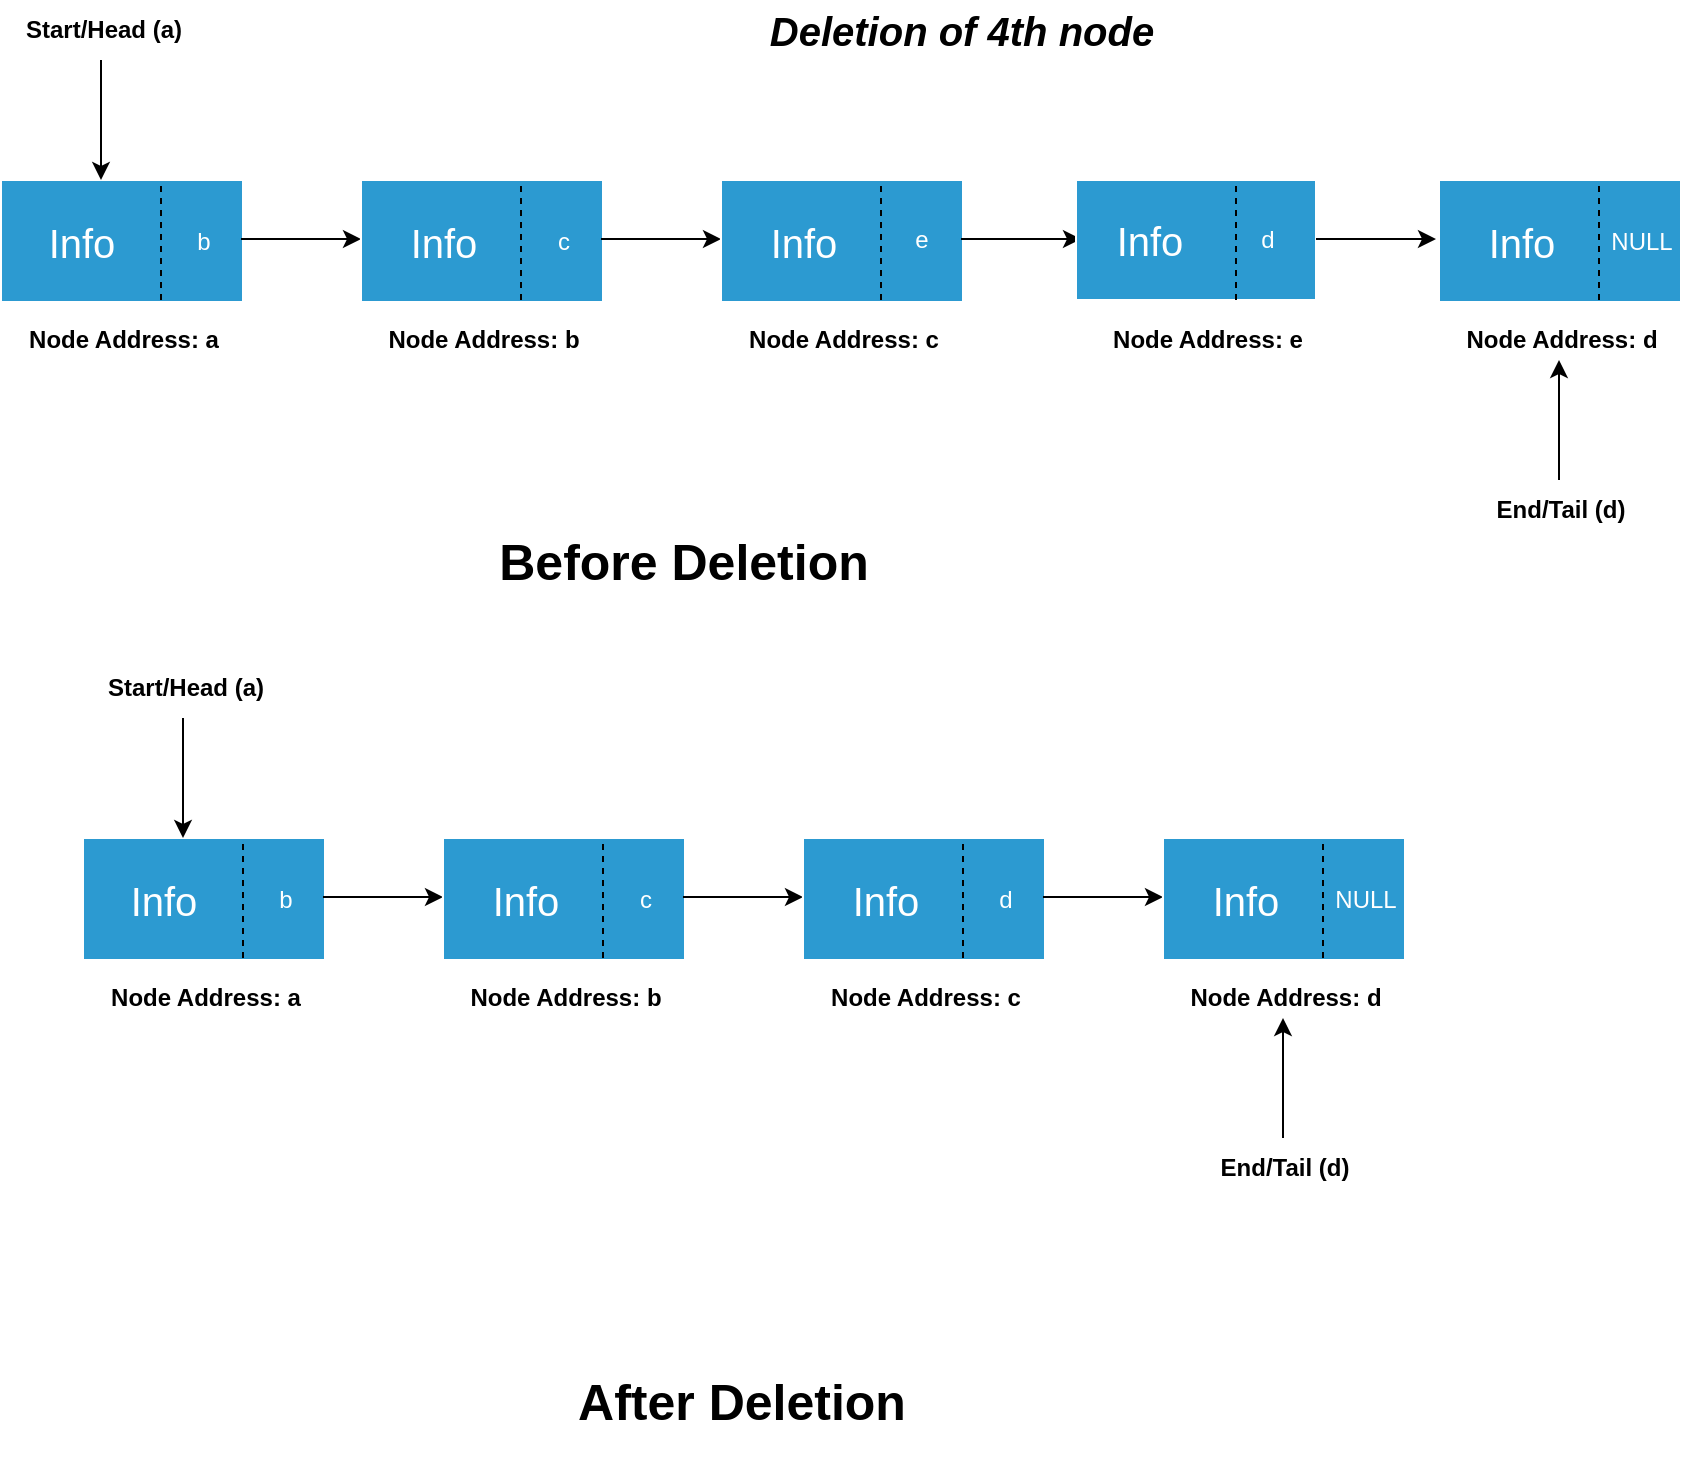 <mxfile version="10.8.2" type="device"><diagram id="b0bjaMOpjdLnvXChYn6H" name="Page-1"><mxGraphModel dx="840" dy="415" grid="1" gridSize="10" guides="1" tooltips="1" connect="1" arrows="1" fold="1" page="1" pageScale="1" pageWidth="1169" pageHeight="1654" math="0" shadow="0"><root><mxCell id="0"/><mxCell id="1" parent="0"/><mxCell id="cm114596nSEJLQEr1XQZ-1" value="" style="rounded=0;whiteSpace=wrap;html=1;fillColor=#2C9AD1;strokeColor=#FFFFFF;" vertex="1" parent="1"><mxGeometry x="70.5" y="479" width="121" height="61" as="geometry"/></mxCell><mxCell id="cm114596nSEJLQEr1XQZ-2" value="" style="endArrow=classic;html=1;" edge="1" parent="1"><mxGeometry width="50" height="50" relative="1" as="geometry"><mxPoint x="190.5" y="508.5" as="sourcePoint"/><mxPoint x="250.5" y="508.5" as="targetPoint"/><Array as="points"/></mxGeometry></mxCell><mxCell id="cm114596nSEJLQEr1XQZ-3" value="" style="endArrow=none;dashed=1;html=1;" edge="1" parent="1"><mxGeometry width="50" height="50" relative="1" as="geometry"><mxPoint x="150.5" y="539" as="sourcePoint"/><mxPoint x="150.5" y="479" as="targetPoint"/></mxGeometry></mxCell><mxCell id="cm114596nSEJLQEr1XQZ-4" value="" style="rounded=0;whiteSpace=wrap;html=1;fillColor=#2C9AD1;strokeColor=#FFFFFF;" vertex="1" parent="1"><mxGeometry x="250.5" y="479" width="121" height="61" as="geometry"/></mxCell><mxCell id="cm114596nSEJLQEr1XQZ-5" value="" style="endArrow=classic;html=1;" edge="1" parent="1"><mxGeometry width="50" height="50" relative="1" as="geometry"><mxPoint x="370.5" y="508.5" as="sourcePoint"/><mxPoint x="430.5" y="508.5" as="targetPoint"/><Array as="points"/></mxGeometry></mxCell><mxCell id="cm114596nSEJLQEr1XQZ-6" value="" style="endArrow=none;dashed=1;html=1;" edge="1" parent="1"><mxGeometry width="50" height="50" relative="1" as="geometry"><mxPoint x="330.5" y="539" as="sourcePoint"/><mxPoint x="330.5" y="479" as="targetPoint"/></mxGeometry></mxCell><mxCell id="cm114596nSEJLQEr1XQZ-7" value="" style="rounded=0;whiteSpace=wrap;html=1;fillColor=#2C9AD1;strokeColor=#FFFFFF;" vertex="1" parent="1"><mxGeometry x="430.5" y="479" width="121" height="61" as="geometry"/></mxCell><mxCell id="cm114596nSEJLQEr1XQZ-8" value="" style="endArrow=classic;html=1;" edge="1" parent="1"><mxGeometry width="50" height="50" relative="1" as="geometry"><mxPoint x="550.5" y="508.5" as="sourcePoint"/><mxPoint x="610.5" y="508.5" as="targetPoint"/><Array as="points"/></mxGeometry></mxCell><mxCell id="cm114596nSEJLQEr1XQZ-9" value="" style="endArrow=none;dashed=1;html=1;" edge="1" parent="1"><mxGeometry width="50" height="50" relative="1" as="geometry"><mxPoint x="510.5" y="539" as="sourcePoint"/><mxPoint x="510.5" y="479" as="targetPoint"/></mxGeometry></mxCell><mxCell id="cm114596nSEJLQEr1XQZ-10" value="" style="rounded=0;whiteSpace=wrap;html=1;fillColor=#2C9AD1;strokeColor=#FFFFFF;" vertex="1" parent="1"><mxGeometry x="610.5" y="479" width="121" height="61" as="geometry"/></mxCell><mxCell id="cm114596nSEJLQEr1XQZ-11" value="" style="endArrow=none;dashed=1;html=1;" edge="1" parent="1"><mxGeometry width="50" height="50" relative="1" as="geometry"><mxPoint x="690.5" y="539" as="sourcePoint"/><mxPoint x="690.5" y="479" as="targetPoint"/></mxGeometry></mxCell><mxCell id="cm114596nSEJLQEr1XQZ-12" value="" style="endArrow=classic;html=1;" edge="1" parent="1"><mxGeometry width="50" height="50" relative="1" as="geometry"><mxPoint x="120.5" y="419" as="sourcePoint"/><mxPoint x="120.5" y="479" as="targetPoint"/></mxGeometry></mxCell><mxCell id="cm114596nSEJLQEr1XQZ-13" value="Start/Head (a)" style="text;html=1;strokeColor=none;fillColor=none;align=center;verticalAlign=middle;whiteSpace=wrap;rounded=0;fontStyle=1" vertex="1" parent="1"><mxGeometry x="71.5" y="389" width="100" height="30" as="geometry"/></mxCell><mxCell id="cm114596nSEJLQEr1XQZ-14" value="&lt;b&gt;End/Tail (d)&lt;/b&gt;" style="text;html=1;strokeColor=none;fillColor=none;align=center;verticalAlign=middle;whiteSpace=wrap;rounded=0;" vertex="1" parent="1"><mxGeometry x="628.5" y="629" width="85" height="30" as="geometry"/></mxCell><mxCell id="cm114596nSEJLQEr1XQZ-15" value="NULL" style="text;html=1;strokeColor=none;fillColor=none;align=center;verticalAlign=middle;whiteSpace=wrap;rounded=0;fontColor=#FFFFFF;" vertex="1" parent="1"><mxGeometry x="691.5" y="500" width="40" height="20" as="geometry"/></mxCell><object label="Node Address: a" id="cm114596nSEJLQEr1XQZ-16"><mxCell style="text;html=1;strokeColor=none;fillColor=none;align=center;verticalAlign=middle;whiteSpace=wrap;rounded=0;fontStyle=1" vertex="1" parent="1"><mxGeometry x="76.5" y="549" width="110" height="20" as="geometry"/></mxCell></object><object label="Node Address: b" id="cm114596nSEJLQEr1XQZ-17"><mxCell style="text;html=1;strokeColor=none;fillColor=none;align=center;verticalAlign=middle;whiteSpace=wrap;rounded=0;fontStyle=1" vertex="1" parent="1"><mxGeometry x="256.5" y="549" width="110" height="20" as="geometry"/></mxCell></object><object label="Node Address: c" id="cm114596nSEJLQEr1XQZ-18"><mxCell style="text;html=1;strokeColor=none;fillColor=none;align=center;verticalAlign=middle;whiteSpace=wrap;rounded=0;fontStyle=1" vertex="1" parent="1"><mxGeometry x="436.5" y="549" width="110" height="20" as="geometry"/></mxCell></object><object label="Node Address: d" id="cm114596nSEJLQEr1XQZ-19"><mxCell style="text;html=1;strokeColor=none;fillColor=none;align=center;verticalAlign=middle;whiteSpace=wrap;rounded=0;fontStyle=1" vertex="1" parent="1"><mxGeometry x="616.5" y="549" width="110" height="20" as="geometry"/></mxCell></object><mxCell id="cm114596nSEJLQEr1XQZ-20" value="" style="endArrow=classic;html=1;" edge="1" parent="1"><mxGeometry width="50" height="50" relative="1" as="geometry"><mxPoint x="670.5" y="629" as="sourcePoint"/><mxPoint x="670.5" y="569" as="targetPoint"/></mxGeometry></mxCell><mxCell id="cm114596nSEJLQEr1XQZ-21" value="b" style="text;html=1;strokeColor=none;fillColor=none;align=center;verticalAlign=middle;whiteSpace=wrap;rounded=0;fontColor=#FFFFFF;" vertex="1" parent="1"><mxGeometry x="151.5" y="499.5" width="40" height="20" as="geometry"/></mxCell><mxCell id="cm114596nSEJLQEr1XQZ-22" value="c" style="text;html=1;strokeColor=none;fillColor=none;align=center;verticalAlign=middle;whiteSpace=wrap;rounded=0;fontColor=#FFFFFF;" vertex="1" parent="1"><mxGeometry x="331.5" y="499.5" width="40" height="20" as="geometry"/></mxCell><mxCell id="cm114596nSEJLQEr1XQZ-23" value="d" style="text;html=1;strokeColor=none;fillColor=none;align=center;verticalAlign=middle;whiteSpace=wrap;rounded=0;fontColor=#FFFFFF;" vertex="1" parent="1"><mxGeometry x="511.5" y="499.5" width="40" height="20" as="geometry"/></mxCell><mxCell id="cm114596nSEJLQEr1XQZ-24" value="Info" style="text;html=1;strokeColor=none;fillColor=none;align=center;verticalAlign=middle;whiteSpace=wrap;rounded=0;fontSize=20;fontColor=#FFFFFF;" vertex="1" parent="1"><mxGeometry x="90.5" y="499.5" width="40" height="20" as="geometry"/></mxCell><mxCell id="cm114596nSEJLQEr1XQZ-25" value="Info" style="text;html=1;strokeColor=none;fillColor=none;align=center;verticalAlign=middle;whiteSpace=wrap;rounded=0;fontSize=20;fontColor=#FFFFFF;" vertex="1" parent="1"><mxGeometry x="271.5" y="500" width="40" height="20" as="geometry"/></mxCell><mxCell id="cm114596nSEJLQEr1XQZ-26" value="Info" style="text;html=1;strokeColor=none;fillColor=none;align=center;verticalAlign=middle;whiteSpace=wrap;rounded=0;fontSize=20;fontColor=#FFFFFF;" vertex="1" parent="1"><mxGeometry x="451.5" y="500" width="40" height="20" as="geometry"/></mxCell><mxCell id="cm114596nSEJLQEr1XQZ-27" value="Info" style="text;html=1;strokeColor=none;fillColor=none;align=center;verticalAlign=middle;whiteSpace=wrap;rounded=0;fontSize=20;fontColor=#FFFFFF;" vertex="1" parent="1"><mxGeometry x="631.5" y="500" width="40" height="20" as="geometry"/></mxCell><mxCell id="cm114596nSEJLQEr1XQZ-28" value="" style="rounded=0;whiteSpace=wrap;html=1;fillColor=#2C9AD1;strokeColor=#FFFFFF;" vertex="1" parent="1"><mxGeometry x="29.5" y="150" width="121" height="61" as="geometry"/></mxCell><mxCell id="cm114596nSEJLQEr1XQZ-29" value="" style="endArrow=classic;html=1;" edge="1" parent="1"><mxGeometry width="50" height="50" relative="1" as="geometry"><mxPoint x="149.5" y="179.5" as="sourcePoint"/><mxPoint x="209.5" y="179.5" as="targetPoint"/><Array as="points"/></mxGeometry></mxCell><mxCell id="cm114596nSEJLQEr1XQZ-30" value="" style="endArrow=none;dashed=1;html=1;" edge="1" parent="1"><mxGeometry width="50" height="50" relative="1" as="geometry"><mxPoint x="109.5" y="210" as="sourcePoint"/><mxPoint x="109.5" y="150" as="targetPoint"/></mxGeometry></mxCell><mxCell id="cm114596nSEJLQEr1XQZ-31" value="" style="rounded=0;whiteSpace=wrap;html=1;fillColor=#2C9AD1;strokeColor=#FFFFFF;" vertex="1" parent="1"><mxGeometry x="209.5" y="150" width="121" height="61" as="geometry"/></mxCell><mxCell id="cm114596nSEJLQEr1XQZ-32" value="" style="endArrow=classic;html=1;" edge="1" parent="1"><mxGeometry width="50" height="50" relative="1" as="geometry"><mxPoint x="329.5" y="179.5" as="sourcePoint"/><mxPoint x="389.5" y="179.5" as="targetPoint"/><Array as="points"/></mxGeometry></mxCell><mxCell id="cm114596nSEJLQEr1XQZ-33" value="" style="endArrow=none;dashed=1;html=1;" edge="1" parent="1"><mxGeometry width="50" height="50" relative="1" as="geometry"><mxPoint x="289.5" y="210" as="sourcePoint"/><mxPoint x="289.5" y="150" as="targetPoint"/></mxGeometry></mxCell><mxCell id="cm114596nSEJLQEr1XQZ-34" value="" style="rounded=0;whiteSpace=wrap;html=1;fillColor=#2C9AD1;strokeColor=#FFFFFF;" vertex="1" parent="1"><mxGeometry x="389.5" y="150" width="121" height="61" as="geometry"/></mxCell><mxCell id="cm114596nSEJLQEr1XQZ-35" value="" style="endArrow=classic;html=1;" edge="1" parent="1"><mxGeometry width="50" height="50" relative="1" as="geometry"><mxPoint x="509.5" y="179.5" as="sourcePoint"/><mxPoint x="569.5" y="179.5" as="targetPoint"/><Array as="points"/></mxGeometry></mxCell><mxCell id="cm114596nSEJLQEr1XQZ-36" value="" style="endArrow=none;dashed=1;html=1;" edge="1" parent="1"><mxGeometry width="50" height="50" relative="1" as="geometry"><mxPoint x="469.5" y="210" as="sourcePoint"/><mxPoint x="469.5" y="150" as="targetPoint"/></mxGeometry></mxCell><mxCell id="cm114596nSEJLQEr1XQZ-37" value="" style="rounded=0;whiteSpace=wrap;html=1;fillColor=#2C9AD1;strokeColor=#FFFFFF;" vertex="1" parent="1"><mxGeometry x="748.5" y="150" width="121" height="61" as="geometry"/></mxCell><mxCell id="cm114596nSEJLQEr1XQZ-38" value="" style="endArrow=none;dashed=1;html=1;" edge="1" parent="1"><mxGeometry width="50" height="50" relative="1" as="geometry"><mxPoint x="828.5" y="210" as="sourcePoint"/><mxPoint x="828.5" y="150" as="targetPoint"/></mxGeometry></mxCell><mxCell id="cm114596nSEJLQEr1XQZ-39" value="" style="endArrow=classic;html=1;" edge="1" parent="1"><mxGeometry width="50" height="50" relative="1" as="geometry"><mxPoint x="79.5" y="90" as="sourcePoint"/><mxPoint x="79.5" y="150" as="targetPoint"/></mxGeometry></mxCell><mxCell id="cm114596nSEJLQEr1XQZ-40" value="Start/Head (a)" style="text;html=1;strokeColor=none;fillColor=none;align=center;verticalAlign=middle;whiteSpace=wrap;rounded=0;fontStyle=1" vertex="1" parent="1"><mxGeometry x="30.5" y="60" width="100" height="30" as="geometry"/></mxCell><mxCell id="cm114596nSEJLQEr1XQZ-41" value="&lt;b&gt;End/Tail (d)&lt;/b&gt;" style="text;html=1;strokeColor=none;fillColor=none;align=center;verticalAlign=middle;whiteSpace=wrap;rounded=0;" vertex="1" parent="1"><mxGeometry x="766.5" y="300" width="85" height="30" as="geometry"/></mxCell><mxCell id="cm114596nSEJLQEr1XQZ-42" value="NULL" style="text;html=1;strokeColor=none;fillColor=none;align=center;verticalAlign=middle;whiteSpace=wrap;rounded=0;fontColor=#FFFFFF;" vertex="1" parent="1"><mxGeometry x="829.5" y="171" width="40" height="20" as="geometry"/></mxCell><object label="Node Address: a" id="cm114596nSEJLQEr1XQZ-43"><mxCell style="text;html=1;strokeColor=none;fillColor=none;align=center;verticalAlign=middle;whiteSpace=wrap;rounded=0;fontStyle=1" vertex="1" parent="1"><mxGeometry x="35.5" y="220" width="110" height="20" as="geometry"/></mxCell></object><object label="Node Address: b" id="cm114596nSEJLQEr1XQZ-44"><mxCell style="text;html=1;strokeColor=none;fillColor=none;align=center;verticalAlign=middle;whiteSpace=wrap;rounded=0;fontStyle=1" vertex="1" parent="1"><mxGeometry x="215.5" y="220" width="110" height="20" as="geometry"/></mxCell></object><object label="Node Address: c" id="cm114596nSEJLQEr1XQZ-45"><mxCell style="text;html=1;strokeColor=none;fillColor=none;align=center;verticalAlign=middle;whiteSpace=wrap;rounded=0;fontStyle=1" vertex="1" parent="1"><mxGeometry x="395.5" y="220" width="110" height="20" as="geometry"/></mxCell></object><object label="Node Address: d" id="cm114596nSEJLQEr1XQZ-46"><mxCell style="text;html=1;strokeColor=none;fillColor=none;align=center;verticalAlign=middle;whiteSpace=wrap;rounded=0;fontStyle=1" vertex="1" parent="1"><mxGeometry x="754.5" y="220" width="110" height="20" as="geometry"/></mxCell></object><mxCell id="cm114596nSEJLQEr1XQZ-47" value="" style="endArrow=classic;html=1;" edge="1" parent="1"><mxGeometry width="50" height="50" relative="1" as="geometry"><mxPoint x="808.5" y="300" as="sourcePoint"/><mxPoint x="808.5" y="240" as="targetPoint"/></mxGeometry></mxCell><mxCell id="cm114596nSEJLQEr1XQZ-48" value="b" style="text;html=1;strokeColor=none;fillColor=none;align=center;verticalAlign=middle;whiteSpace=wrap;rounded=0;fontColor=#FFFFFF;" vertex="1" parent="1"><mxGeometry x="110.5" y="170.5" width="40" height="20" as="geometry"/></mxCell><mxCell id="cm114596nSEJLQEr1XQZ-49" value="c" style="text;html=1;strokeColor=none;fillColor=none;align=center;verticalAlign=middle;whiteSpace=wrap;rounded=0;fontColor=#FFFFFF;" vertex="1" parent="1"><mxGeometry x="290.5" y="170.5" width="40" height="20" as="geometry"/></mxCell><mxCell id="cm114596nSEJLQEr1XQZ-50" value="Info" style="text;html=1;strokeColor=none;fillColor=none;align=center;verticalAlign=middle;whiteSpace=wrap;rounded=0;fontSize=20;fontColor=#FFFFFF;" vertex="1" parent="1"><mxGeometry x="49.5" y="170.5" width="40" height="20" as="geometry"/></mxCell><mxCell id="cm114596nSEJLQEr1XQZ-51" value="Info" style="text;html=1;strokeColor=none;fillColor=none;align=center;verticalAlign=middle;whiteSpace=wrap;rounded=0;fontSize=20;fontColor=#FFFFFF;" vertex="1" parent="1"><mxGeometry x="230.5" y="171" width="40" height="20" as="geometry"/></mxCell><mxCell id="cm114596nSEJLQEr1XQZ-52" value="Info" style="text;html=1;strokeColor=none;fillColor=none;align=center;verticalAlign=middle;whiteSpace=wrap;rounded=0;fontSize=20;fontColor=#FFFFFF;" vertex="1" parent="1"><mxGeometry x="410.5" y="171" width="40" height="20" as="geometry"/></mxCell><mxCell id="cm114596nSEJLQEr1XQZ-53" value="Info" style="text;html=1;strokeColor=none;fillColor=none;align=center;verticalAlign=middle;whiteSpace=wrap;rounded=0;fontSize=20;fontColor=#FFFFFF;" vertex="1" parent="1"><mxGeometry x="769.5" y="171" width="40" height="20" as="geometry"/></mxCell><mxCell id="cm114596nSEJLQEr1XQZ-54" value="Before Deletion" style="text;html=1;strokeColor=none;fillColor=none;align=center;verticalAlign=middle;whiteSpace=wrap;rounded=0;fontSize=25;fontStyle=1" vertex="1" parent="1"><mxGeometry x="261" y="310" width="220" height="60" as="geometry"/></mxCell><mxCell id="cm114596nSEJLQEr1XQZ-55" value="After Deletion" style="text;html=1;strokeColor=none;fillColor=none;align=center;verticalAlign=middle;whiteSpace=wrap;rounded=0;fontSize=25;fontStyle=1" vertex="1" parent="1"><mxGeometry x="290" y="730" width="220" height="60" as="geometry"/></mxCell><mxCell id="cm114596nSEJLQEr1XQZ-56" value="" style="rounded=0;whiteSpace=wrap;html=1;fillColor=#2C9AD1;strokeColor=#FFFFFF;" vertex="1" parent="1"><mxGeometry x="567" y="150" width="120" height="60" as="geometry"/></mxCell><mxCell id="cm114596nSEJLQEr1XQZ-57" value="" style="endArrow=classic;html=1;" edge="1" parent="1"><mxGeometry width="50" height="50" relative="1" as="geometry"><mxPoint x="687" y="179.5" as="sourcePoint"/><mxPoint x="747" y="179.5" as="targetPoint"/><Array as="points"/></mxGeometry></mxCell><mxCell id="cm114596nSEJLQEr1XQZ-58" value="" style="endArrow=none;dashed=1;html=1;" edge="1" parent="1"><mxGeometry width="50" height="50" relative="1" as="geometry"><mxPoint x="647" y="210" as="sourcePoint"/><mxPoint x="647" y="150" as="targetPoint"/></mxGeometry></mxCell><mxCell id="cm114596nSEJLQEr1XQZ-59" value="Info" style="text;html=1;strokeColor=none;fillColor=none;align=center;verticalAlign=middle;whiteSpace=wrap;rounded=0;fontSize=20;fontColor=#FFFFFF;" vertex="1" parent="1"><mxGeometry x="584" y="170" width="40" height="20" as="geometry"/></mxCell><mxCell id="cm114596nSEJLQEr1XQZ-60" value="d" style="text;html=1;strokeColor=none;fillColor=none;align=center;verticalAlign=middle;whiteSpace=wrap;rounded=0;fontColor=#FFFFFF;" vertex="1" parent="1"><mxGeometry x="643" y="170" width="40" height="20" as="geometry"/></mxCell><mxCell id="cm114596nSEJLQEr1XQZ-61" value="e" style="text;html=1;strokeColor=none;fillColor=none;align=center;verticalAlign=middle;whiteSpace=wrap;rounded=0;fontColor=#FFFFFF;" vertex="1" parent="1"><mxGeometry x="470" y="170" width="40" height="20" as="geometry"/></mxCell><object label="Node Address: e" id="cm114596nSEJLQEr1XQZ-62"><mxCell style="text;html=1;strokeColor=none;fillColor=none;align=center;verticalAlign=middle;whiteSpace=wrap;rounded=0;fontStyle=1;fontColor=#000000;" vertex="1" parent="1"><mxGeometry x="578" y="220" width="110" height="20" as="geometry"/></mxCell></object><mxCell id="cm114596nSEJLQEr1XQZ-63" value="Deletion of 4th node" style="text;html=1;strokeColor=none;fillColor=none;align=center;verticalAlign=middle;whiteSpace=wrap;rounded=0;fontColor=#000000;fontSize=20;fontStyle=3" vertex="1" parent="1"><mxGeometry x="224.5" y="60" width="570" height="30" as="geometry"/></mxCell></root></mxGraphModel></diagram></mxfile>